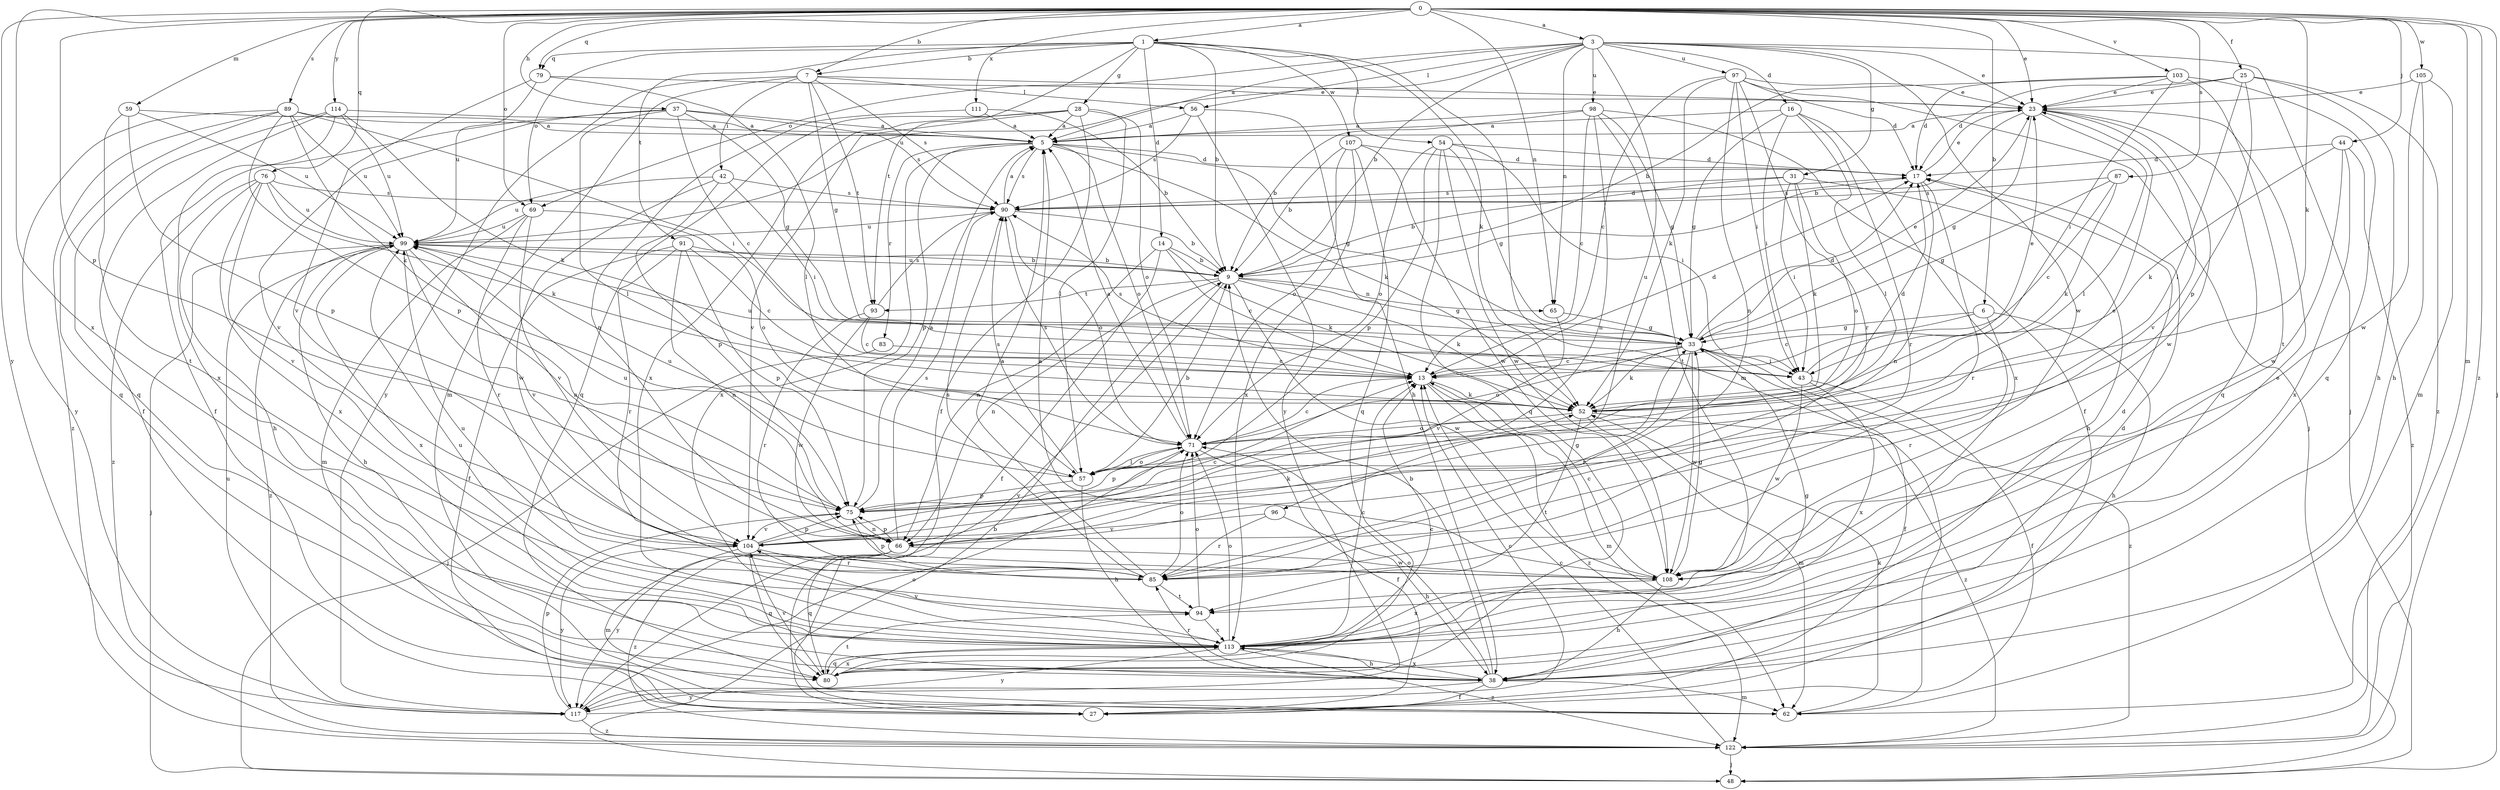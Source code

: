 strict digraph  {
0;
1;
3;
5;
6;
7;
9;
13;
14;
16;
17;
23;
25;
27;
28;
31;
33;
37;
38;
42;
43;
44;
48;
52;
54;
56;
57;
59;
62;
65;
66;
69;
71;
75;
76;
79;
80;
83;
85;
87;
89;
90;
91;
93;
94;
96;
97;
98;
99;
103;
104;
105;
107;
108;
111;
113;
114;
117;
122;
0 -> 1  [label=a];
0 -> 3  [label=a];
0 -> 6  [label=b];
0 -> 7  [label=b];
0 -> 23  [label=e];
0 -> 25  [label=f];
0 -> 37  [label=h];
0 -> 44  [label=j];
0 -> 48  [label=j];
0 -> 52  [label=k];
0 -> 59  [label=m];
0 -> 62  [label=m];
0 -> 65  [label=n];
0 -> 69  [label=o];
0 -> 75  [label=p];
0 -> 76  [label=q];
0 -> 79  [label=q];
0 -> 87  [label=s];
0 -> 89  [label=s];
0 -> 103  [label=v];
0 -> 105  [label=w];
0 -> 111  [label=x];
0 -> 113  [label=x];
0 -> 114  [label=y];
0 -> 117  [label=y];
0 -> 122  [label=z];
1 -> 7  [label=b];
1 -> 9  [label=b];
1 -> 14  [label=d];
1 -> 28  [label=g];
1 -> 52  [label=k];
1 -> 54  [label=l];
1 -> 62  [label=m];
1 -> 69  [label=o];
1 -> 79  [label=q];
1 -> 91  [label=t];
1 -> 93  [label=t];
1 -> 107  [label=w];
3 -> 5  [label=a];
3 -> 9  [label=b];
3 -> 16  [label=d];
3 -> 23  [label=e];
3 -> 31  [label=g];
3 -> 48  [label=j];
3 -> 56  [label=l];
3 -> 65  [label=n];
3 -> 69  [label=o];
3 -> 96  [label=u];
3 -> 97  [label=u];
3 -> 98  [label=u];
3 -> 99  [label=u];
3 -> 108  [label=w];
5 -> 17  [label=d];
5 -> 33  [label=g];
5 -> 52  [label=k];
5 -> 71  [label=o];
5 -> 75  [label=p];
5 -> 83  [label=r];
5 -> 90  [label=s];
5 -> 113  [label=x];
6 -> 13  [label=c];
6 -> 33  [label=g];
6 -> 38  [label=h];
6 -> 85  [label=r];
7 -> 23  [label=e];
7 -> 33  [label=g];
7 -> 42  [label=i];
7 -> 56  [label=l];
7 -> 62  [label=m];
7 -> 90  [label=s];
7 -> 93  [label=t];
7 -> 117  [label=y];
9 -> 33  [label=g];
9 -> 52  [label=k];
9 -> 65  [label=n];
9 -> 66  [label=n];
9 -> 93  [label=t];
9 -> 99  [label=u];
9 -> 108  [label=w];
9 -> 117  [label=y];
13 -> 17  [label=d];
13 -> 52  [label=k];
13 -> 62  [label=m];
13 -> 90  [label=s];
13 -> 122  [label=z];
14 -> 9  [label=b];
14 -> 13  [label=c];
14 -> 27  [label=f];
14 -> 52  [label=k];
14 -> 66  [label=n];
16 -> 5  [label=a];
16 -> 33  [label=g];
16 -> 43  [label=i];
16 -> 57  [label=l];
16 -> 85  [label=r];
16 -> 113  [label=x];
17 -> 23  [label=e];
17 -> 66  [label=n];
17 -> 85  [label=r];
17 -> 90  [label=s];
23 -> 5  [label=a];
23 -> 9  [label=b];
23 -> 33  [label=g];
23 -> 57  [label=l];
23 -> 80  [label=q];
23 -> 104  [label=v];
23 -> 108  [label=w];
25 -> 17  [label=d];
25 -> 23  [label=e];
25 -> 38  [label=h];
25 -> 57  [label=l];
25 -> 75  [label=p];
25 -> 122  [label=z];
28 -> 5  [label=a];
28 -> 27  [label=f];
28 -> 57  [label=l];
28 -> 71  [label=o];
28 -> 80  [label=q];
28 -> 104  [label=v];
28 -> 113  [label=x];
31 -> 9  [label=b];
31 -> 38  [label=h];
31 -> 43  [label=i];
31 -> 52  [label=k];
31 -> 71  [label=o];
31 -> 90  [label=s];
33 -> 13  [label=c];
33 -> 17  [label=d];
33 -> 23  [label=e];
33 -> 27  [label=f];
33 -> 43  [label=i];
33 -> 52  [label=k];
33 -> 71  [label=o];
33 -> 85  [label=r];
33 -> 108  [label=w];
33 -> 122  [label=z];
37 -> 5  [label=a];
37 -> 13  [label=c];
37 -> 27  [label=f];
37 -> 33  [label=g];
37 -> 57  [label=l];
37 -> 90  [label=s];
37 -> 104  [label=v];
38 -> 9  [label=b];
38 -> 17  [label=d];
38 -> 27  [label=f];
38 -> 62  [label=m];
38 -> 71  [label=o];
38 -> 85  [label=r];
38 -> 113  [label=x];
38 -> 117  [label=y];
42 -> 43  [label=i];
42 -> 75  [label=p];
42 -> 90  [label=s];
42 -> 99  [label=u];
42 -> 108  [label=w];
43 -> 23  [label=e];
43 -> 27  [label=f];
43 -> 99  [label=u];
43 -> 108  [label=w];
43 -> 113  [label=x];
44 -> 17  [label=d];
44 -> 52  [label=k];
44 -> 108  [label=w];
44 -> 113  [label=x];
44 -> 122  [label=z];
48 -> 9  [label=b];
52 -> 17  [label=d];
52 -> 62  [label=m];
52 -> 71  [label=o];
52 -> 94  [label=t];
52 -> 122  [label=z];
54 -> 17  [label=d];
54 -> 33  [label=g];
54 -> 43  [label=i];
54 -> 71  [label=o];
54 -> 75  [label=p];
54 -> 80  [label=q];
54 -> 108  [label=w];
56 -> 5  [label=a];
56 -> 38  [label=h];
56 -> 90  [label=s];
56 -> 117  [label=y];
57 -> 9  [label=b];
57 -> 38  [label=h];
57 -> 71  [label=o];
57 -> 75  [label=p];
57 -> 90  [label=s];
57 -> 99  [label=u];
59 -> 5  [label=a];
59 -> 75  [label=p];
59 -> 94  [label=t];
59 -> 99  [label=u];
62 -> 52  [label=k];
65 -> 33  [label=g];
65 -> 104  [label=v];
66 -> 33  [label=g];
66 -> 75  [label=p];
66 -> 80  [label=q];
66 -> 90  [label=s];
66 -> 108  [label=w];
66 -> 117  [label=y];
66 -> 122  [label=z];
69 -> 62  [label=m];
69 -> 71  [label=o];
69 -> 85  [label=r];
69 -> 99  [label=u];
69 -> 104  [label=v];
71 -> 5  [label=a];
71 -> 13  [label=c];
71 -> 27  [label=f];
71 -> 57  [label=l];
71 -> 75  [label=p];
71 -> 90  [label=s];
75 -> 5  [label=a];
75 -> 23  [label=e];
75 -> 66  [label=n];
75 -> 99  [label=u];
75 -> 104  [label=v];
76 -> 38  [label=h];
76 -> 52  [label=k];
76 -> 90  [label=s];
76 -> 99  [label=u];
76 -> 104  [label=v];
76 -> 113  [label=x];
76 -> 122  [label=z];
79 -> 23  [label=e];
79 -> 57  [label=l];
79 -> 99  [label=u];
79 -> 104  [label=v];
80 -> 13  [label=c];
80 -> 94  [label=t];
80 -> 104  [label=v];
80 -> 113  [label=x];
83 -> 13  [label=c];
83 -> 48  [label=j];
85 -> 5  [label=a];
85 -> 71  [label=o];
85 -> 75  [label=p];
85 -> 90  [label=s];
85 -> 94  [label=t];
87 -> 13  [label=c];
87 -> 33  [label=g];
87 -> 52  [label=k];
87 -> 90  [label=s];
89 -> 5  [label=a];
89 -> 43  [label=i];
89 -> 52  [label=k];
89 -> 75  [label=p];
89 -> 80  [label=q];
89 -> 99  [label=u];
89 -> 117  [label=y];
89 -> 122  [label=z];
90 -> 5  [label=a];
90 -> 9  [label=b];
90 -> 17  [label=d];
90 -> 71  [label=o];
90 -> 99  [label=u];
91 -> 9  [label=b];
91 -> 13  [label=c];
91 -> 27  [label=f];
91 -> 66  [label=n];
91 -> 75  [label=p];
91 -> 85  [label=r];
93 -> 13  [label=c];
93 -> 85  [label=r];
93 -> 90  [label=s];
93 -> 108  [label=w];
94 -> 71  [label=o];
94 -> 99  [label=u];
94 -> 113  [label=x];
96 -> 38  [label=h];
96 -> 85  [label=r];
96 -> 104  [label=v];
97 -> 13  [label=c];
97 -> 17  [label=d];
97 -> 23  [label=e];
97 -> 43  [label=i];
97 -> 48  [label=j];
97 -> 52  [label=k];
97 -> 66  [label=n];
97 -> 85  [label=r];
98 -> 5  [label=a];
98 -> 9  [label=b];
98 -> 13  [label=c];
98 -> 27  [label=f];
98 -> 33  [label=g];
98 -> 66  [label=n];
98 -> 94  [label=t];
99 -> 9  [label=b];
99 -> 38  [label=h];
99 -> 48  [label=j];
99 -> 66  [label=n];
99 -> 104  [label=v];
99 -> 113  [label=x];
99 -> 122  [label=z];
103 -> 9  [label=b];
103 -> 17  [label=d];
103 -> 23  [label=e];
103 -> 43  [label=i];
103 -> 80  [label=q];
103 -> 94  [label=t];
104 -> 13  [label=c];
104 -> 52  [label=k];
104 -> 62  [label=m];
104 -> 75  [label=p];
104 -> 80  [label=q];
104 -> 85  [label=r];
104 -> 117  [label=y];
105 -> 23  [label=e];
105 -> 38  [label=h];
105 -> 62  [label=m];
105 -> 108  [label=w];
107 -> 9  [label=b];
107 -> 17  [label=d];
107 -> 71  [label=o];
107 -> 80  [label=q];
107 -> 108  [label=w];
107 -> 113  [label=x];
108 -> 5  [label=a];
108 -> 13  [label=c];
108 -> 33  [label=g];
108 -> 38  [label=h];
108 -> 113  [label=x];
111 -> 5  [label=a];
111 -> 9  [label=b];
111 -> 66  [label=n];
113 -> 13  [label=c];
113 -> 17  [label=d];
113 -> 23  [label=e];
113 -> 33  [label=g];
113 -> 38  [label=h];
113 -> 71  [label=o];
113 -> 80  [label=q];
113 -> 99  [label=u];
113 -> 104  [label=v];
113 -> 117  [label=y];
113 -> 122  [label=z];
114 -> 5  [label=a];
114 -> 27  [label=f];
114 -> 52  [label=k];
114 -> 80  [label=q];
114 -> 99  [label=u];
114 -> 113  [label=x];
117 -> 13  [label=c];
117 -> 71  [label=o];
117 -> 75  [label=p];
117 -> 99  [label=u];
117 -> 122  [label=z];
122 -> 13  [label=c];
122 -> 48  [label=j];
}
